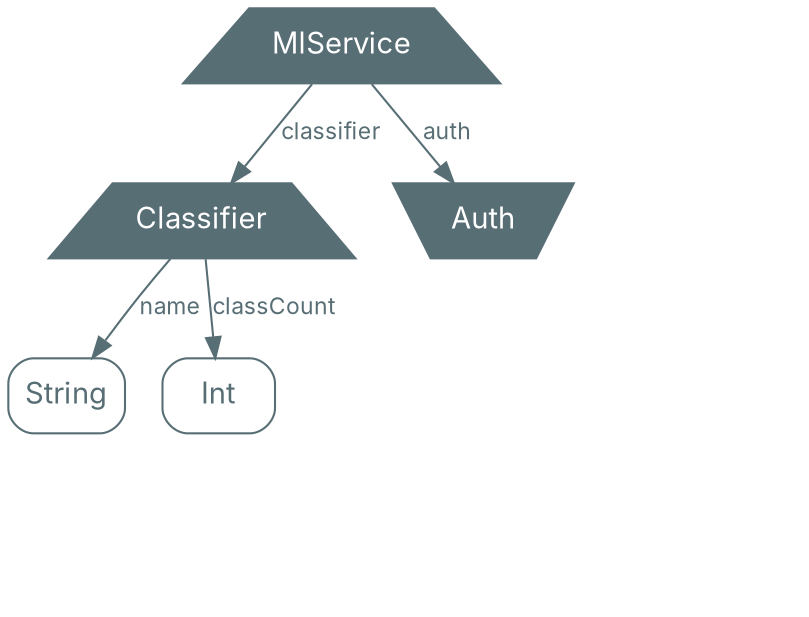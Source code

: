 digraph {
    bgcolor=transparent

    // Default theme
    node[shape="rectangle" style="rounded,filled" color="#586E75" fillcolor="#ffffff" fontcolor="#586E75" fontname="Inter,Arial"]
    edge[color="#586E75" fontcolor="#586E75" fontname="Inter,Arial" fontsize=11]

    // product types
    mlService, classifier, login, token [shape=trapezium style=filled fontcolor="#FFFFFF" fillcolor="#586E75"]

    // sum types
    auth[shape=invtrapezium, style=filled fontcolor="#FFFFFF" fillcolor="#586E75"]

    mlService[label=MlService]

    classifier[label=Classifier]
    classifier_name[label=String shape=box]
    classifier_classCount[label=Int shape=box]

    auth[label=Auth]

    login[label=Login style=invis]
    login_user[label=String shape=box style=invis]
    login_password[label=String shape=box style=invis]

    token[label=Token style=invis]
    token_token[label=String shape=box style=invis]

    mlService -> classifier[label=classifier]
    mlService -> auth[label=auth]

    classifier -> classifier_name[label=name]
    classifier -> classifier_classCount[label=classCount]

    token -> token_token[label=token style=invis]

    login -> login_user[label=user style=invis]
    login -> login_password[label=password style=invis]

    auth -> token[style=dashed style=invis]
    auth -> login[style=dashed style=invis]
}
